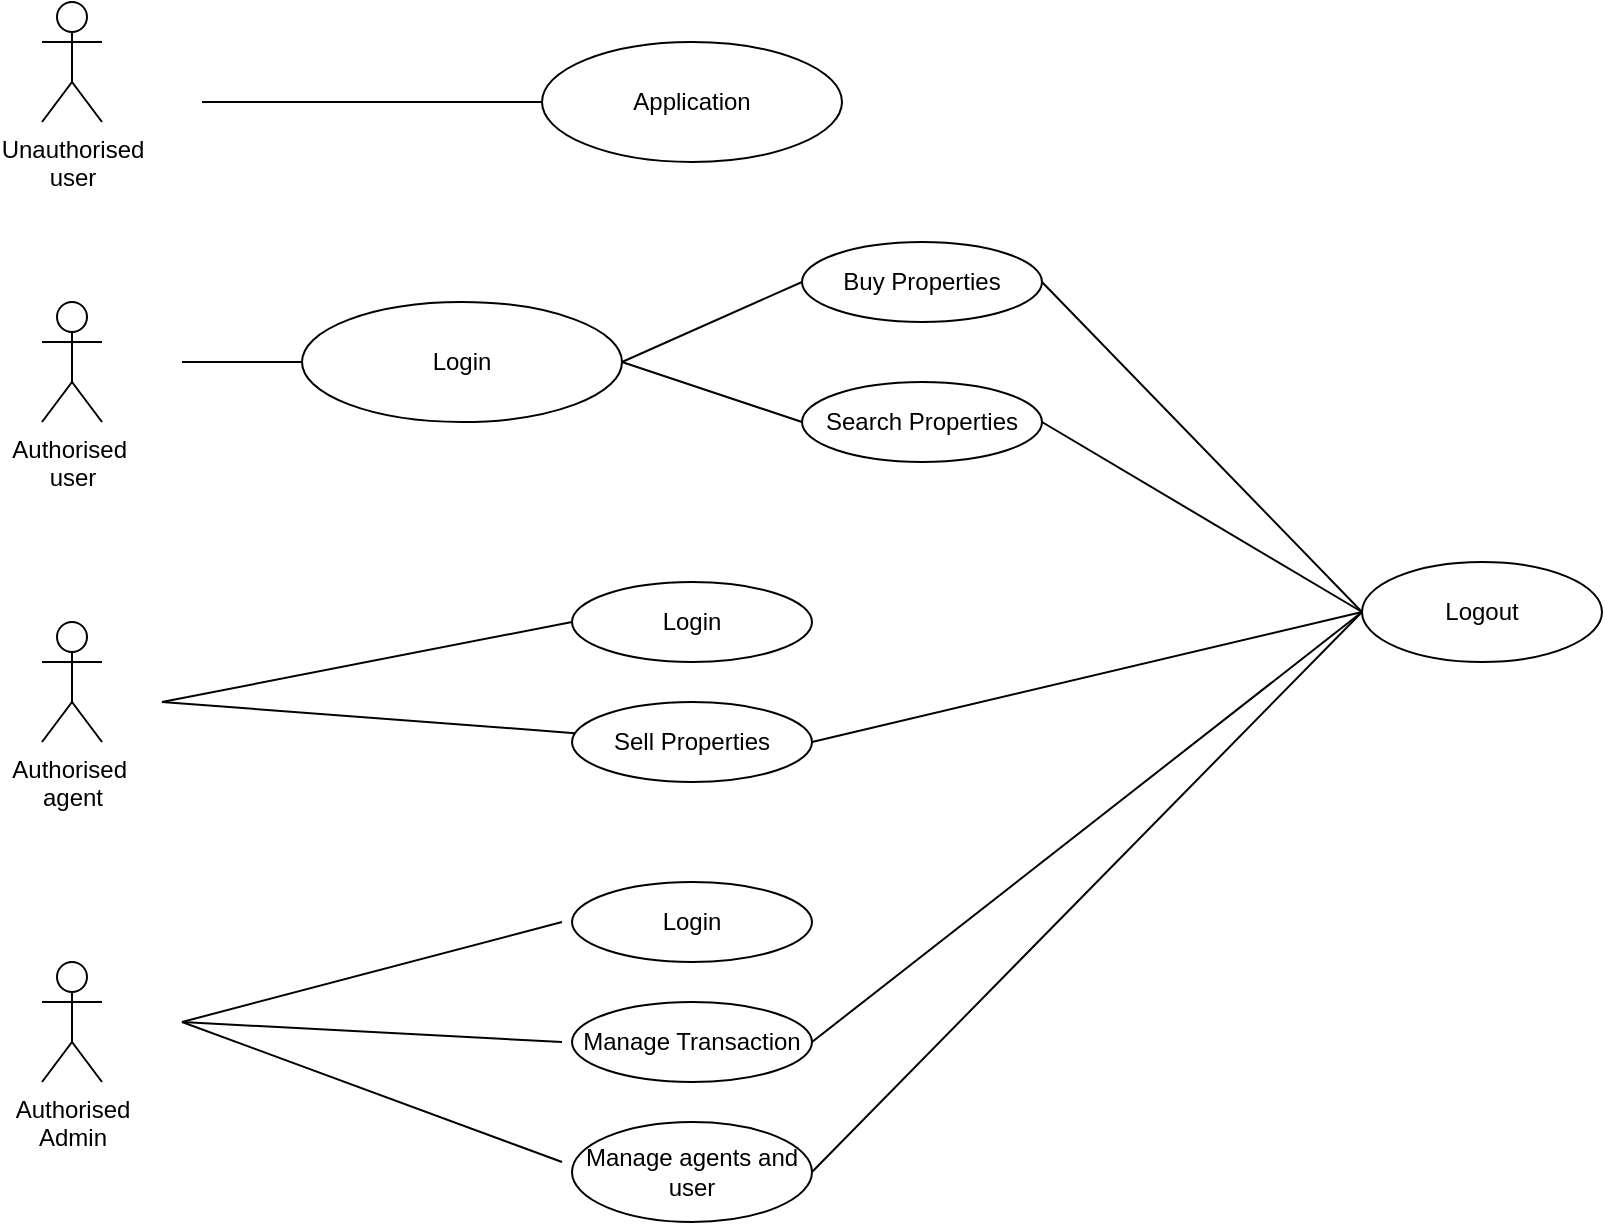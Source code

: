 <mxfile version="24.7.6">
  <diagram name="Page-1" id="u4zIVEgoCjanpbWKE0ge">
    <mxGraphModel dx="1400" dy="696" grid="1" gridSize="10" guides="1" tooltips="1" connect="1" arrows="1" fold="1" page="1" pageScale="1" pageWidth="827" pageHeight="1169" math="0" shadow="0">
      <root>
        <mxCell id="0" />
        <mxCell id="1" parent="0" />
        <mxCell id="KP2GymG8p0y8BQKl5b_l-2" value="Unauthorised&lt;br&gt;user" style="shape=umlActor;verticalLabelPosition=bottom;verticalAlign=top;html=1;outlineConnect=0;" vertex="1" parent="1">
          <mxGeometry x="100" width="30" height="60" as="geometry" />
        </mxCell>
        <mxCell id="KP2GymG8p0y8BQKl5b_l-3" value="Authorised&amp;nbsp;&lt;br&gt;user&lt;div&gt;&lt;br&gt;&lt;/div&gt;" style="shape=umlActor;verticalLabelPosition=bottom;verticalAlign=top;html=1;outlineConnect=0;" vertex="1" parent="1">
          <mxGeometry x="100" y="150" width="30" height="60" as="geometry" />
        </mxCell>
        <mxCell id="KP2GymG8p0y8BQKl5b_l-4" value="Authorised&lt;br&gt;Admin" style="shape=umlActor;verticalLabelPosition=bottom;verticalAlign=top;html=1;outlineConnect=0;" vertex="1" parent="1">
          <mxGeometry x="100" y="480" width="30" height="60" as="geometry" />
        </mxCell>
        <mxCell id="KP2GymG8p0y8BQKl5b_l-5" value="Application" style="ellipse;whiteSpace=wrap;html=1;" vertex="1" parent="1">
          <mxGeometry x="350" y="20" width="150" height="60" as="geometry" />
        </mxCell>
        <mxCell id="KP2GymG8p0y8BQKl5b_l-10" value="Authorised&amp;nbsp;&lt;div&gt;agent&lt;/div&gt;" style="shape=umlActor;verticalLabelPosition=bottom;verticalAlign=top;html=1;outlineConnect=0;" vertex="1" parent="1">
          <mxGeometry x="100" y="310" width="30" height="60" as="geometry" />
        </mxCell>
        <mxCell id="KP2GymG8p0y8BQKl5b_l-11" value="Login" style="ellipse;whiteSpace=wrap;html=1;" vertex="1" parent="1">
          <mxGeometry x="230" y="150" width="160" height="60" as="geometry" />
        </mxCell>
        <mxCell id="KP2GymG8p0y8BQKl5b_l-12" value="Buy Properties" style="ellipse;whiteSpace=wrap;html=1;" vertex="1" parent="1">
          <mxGeometry x="480" y="120" width="120" height="40" as="geometry" />
        </mxCell>
        <mxCell id="KP2GymG8p0y8BQKl5b_l-16" value="Search Properties" style="ellipse;whiteSpace=wrap;html=1;" vertex="1" parent="1">
          <mxGeometry x="480" y="190" width="120" height="40" as="geometry" />
        </mxCell>
        <mxCell id="KP2GymG8p0y8BQKl5b_l-17" value="Login" style="ellipse;whiteSpace=wrap;html=1;" vertex="1" parent="1">
          <mxGeometry x="365" y="290" width="120" height="40" as="geometry" />
        </mxCell>
        <mxCell id="KP2GymG8p0y8BQKl5b_l-18" value="Sell Properties" style="ellipse;whiteSpace=wrap;html=1;" vertex="1" parent="1">
          <mxGeometry x="365" y="350" width="120" height="40" as="geometry" />
        </mxCell>
        <mxCell id="KP2GymG8p0y8BQKl5b_l-19" value="Manage Transaction" style="ellipse;whiteSpace=wrap;html=1;" vertex="1" parent="1">
          <mxGeometry x="365" y="500" width="120" height="40" as="geometry" />
        </mxCell>
        <mxCell id="KP2GymG8p0y8BQKl5b_l-20" value="Manage agents and user" style="ellipse;whiteSpace=wrap;html=1;" vertex="1" parent="1">
          <mxGeometry x="365" y="560" width="120" height="50" as="geometry" />
        </mxCell>
        <mxCell id="KP2GymG8p0y8BQKl5b_l-21" value="Logout" style="ellipse;whiteSpace=wrap;html=1;" vertex="1" parent="1">
          <mxGeometry x="760" y="280" width="120" height="50" as="geometry" />
        </mxCell>
        <mxCell id="KP2GymG8p0y8BQKl5b_l-23" value="" style="endArrow=none;html=1;rounded=0;entryX=0;entryY=0.5;entryDx=0;entryDy=0;" edge="1" parent="1" target="KP2GymG8p0y8BQKl5b_l-5">
          <mxGeometry width="50" height="50" relative="1" as="geometry">
            <mxPoint x="180" y="50" as="sourcePoint" />
            <mxPoint x="240" y="10" as="targetPoint" />
          </mxGeometry>
        </mxCell>
        <mxCell id="KP2GymG8p0y8BQKl5b_l-25" value="" style="endArrow=none;html=1;rounded=0;entryX=0;entryY=0.5;entryDx=0;entryDy=0;" edge="1" parent="1" target="KP2GymG8p0y8BQKl5b_l-11">
          <mxGeometry width="50" height="50" relative="1" as="geometry">
            <mxPoint x="170" y="180" as="sourcePoint" />
            <mxPoint x="310" y="180" as="targetPoint" />
          </mxGeometry>
        </mxCell>
        <mxCell id="KP2GymG8p0y8BQKl5b_l-26" value="" style="endArrow=none;html=1;rounded=0;exitX=1;exitY=0.5;exitDx=0;exitDy=0;entryX=0;entryY=0.5;entryDx=0;entryDy=0;" edge="1" parent="1" source="KP2GymG8p0y8BQKl5b_l-11" target="KP2GymG8p0y8BQKl5b_l-12">
          <mxGeometry width="50" height="50" relative="1" as="geometry">
            <mxPoint x="530" y="190" as="sourcePoint" />
            <mxPoint x="580" y="140" as="targetPoint" />
          </mxGeometry>
        </mxCell>
        <mxCell id="KP2GymG8p0y8BQKl5b_l-27" value="" style="endArrow=none;html=1;rounded=0;exitX=0;exitY=0.5;exitDx=0;exitDy=0;entryX=1;entryY=0.5;entryDx=0;entryDy=0;" edge="1" parent="1" source="KP2GymG8p0y8BQKl5b_l-16" target="KP2GymG8p0y8BQKl5b_l-11">
          <mxGeometry width="50" height="50" relative="1" as="geometry">
            <mxPoint x="450" y="240" as="sourcePoint" />
            <mxPoint x="500" y="190" as="targetPoint" />
          </mxGeometry>
        </mxCell>
        <mxCell id="KP2GymG8p0y8BQKl5b_l-29" value="" style="endArrow=none;html=1;rounded=0;exitX=0;exitY=0.5;exitDx=0;exitDy=0;" edge="1" parent="1" source="KP2GymG8p0y8BQKl5b_l-21">
          <mxGeometry width="50" height="50" relative="1" as="geometry">
            <mxPoint x="690" y="140" as="sourcePoint" />
            <mxPoint x="600" y="140" as="targetPoint" />
          </mxGeometry>
        </mxCell>
        <mxCell id="KP2GymG8p0y8BQKl5b_l-30" value="" style="endArrow=none;html=1;rounded=0;entryX=1;entryY=0.5;entryDx=0;entryDy=0;exitX=0;exitY=0.5;exitDx=0;exitDy=0;" edge="1" parent="1" source="KP2GymG8p0y8BQKl5b_l-21" target="KP2GymG8p0y8BQKl5b_l-16">
          <mxGeometry width="50" height="50" relative="1" as="geometry">
            <mxPoint x="690" y="190" as="sourcePoint" />
            <mxPoint x="610" y="160" as="targetPoint" />
          </mxGeometry>
        </mxCell>
        <mxCell id="KP2GymG8p0y8BQKl5b_l-32" value="" style="endArrow=none;html=1;rounded=0;exitX=0;exitY=0.5;exitDx=0;exitDy=0;" edge="1" parent="1" source="KP2GymG8p0y8BQKl5b_l-17">
          <mxGeometry width="50" height="50" relative="1" as="geometry">
            <mxPoint x="380" y="500" as="sourcePoint" />
            <mxPoint x="160" y="350" as="targetPoint" />
          </mxGeometry>
        </mxCell>
        <mxCell id="KP2GymG8p0y8BQKl5b_l-35" value="" style="endArrow=none;html=1;rounded=0;entryX=1;entryY=0.5;entryDx=0;entryDy=0;exitX=0;exitY=0.5;exitDx=0;exitDy=0;" edge="1" parent="1" source="KP2GymG8p0y8BQKl5b_l-21" target="KP2GymG8p0y8BQKl5b_l-18">
          <mxGeometry width="50" height="50" relative="1" as="geometry">
            <mxPoint x="670" y="450" as="sourcePoint" />
            <mxPoint x="530" y="335" as="targetPoint" />
          </mxGeometry>
        </mxCell>
        <mxCell id="KP2GymG8p0y8BQKl5b_l-36" value="" style="endArrow=none;html=1;rounded=0;" edge="1" parent="1" source="KP2GymG8p0y8BQKl5b_l-18">
          <mxGeometry width="50" height="50" relative="1" as="geometry">
            <mxPoint x="360" y="370" as="sourcePoint" />
            <mxPoint x="160" y="350" as="targetPoint" />
          </mxGeometry>
        </mxCell>
        <mxCell id="KP2GymG8p0y8BQKl5b_l-37" value="Login" style="ellipse;whiteSpace=wrap;html=1;" vertex="1" parent="1">
          <mxGeometry x="365" y="440" width="120" height="40" as="geometry" />
        </mxCell>
        <mxCell id="KP2GymG8p0y8BQKl5b_l-39" value="" style="endArrow=none;html=1;rounded=0;" edge="1" parent="1">
          <mxGeometry width="50" height="50" relative="1" as="geometry">
            <mxPoint x="360" y="460" as="sourcePoint" />
            <mxPoint x="170" y="510" as="targetPoint" />
          </mxGeometry>
        </mxCell>
        <mxCell id="KP2GymG8p0y8BQKl5b_l-40" value="" style="endArrow=none;html=1;rounded=0;" edge="1" parent="1">
          <mxGeometry width="50" height="50" relative="1" as="geometry">
            <mxPoint x="360" y="520" as="sourcePoint" />
            <mxPoint x="170" y="510" as="targetPoint" />
          </mxGeometry>
        </mxCell>
        <mxCell id="KP2GymG8p0y8BQKl5b_l-41" value="" style="endArrow=none;html=1;rounded=0;" edge="1" parent="1">
          <mxGeometry width="50" height="50" relative="1" as="geometry">
            <mxPoint x="360" y="580" as="sourcePoint" />
            <mxPoint x="170" y="510" as="targetPoint" />
          </mxGeometry>
        </mxCell>
        <mxCell id="KP2GymG8p0y8BQKl5b_l-42" value="" style="endArrow=none;html=1;rounded=0;entryX=1;entryY=0.5;entryDx=0;entryDy=0;exitX=0;exitY=0.5;exitDx=0;exitDy=0;" edge="1" parent="1" source="KP2GymG8p0y8BQKl5b_l-21" target="KP2GymG8p0y8BQKl5b_l-19">
          <mxGeometry width="50" height="50" relative="1" as="geometry">
            <mxPoint x="620" y="420" as="sourcePoint" />
            <mxPoint x="495" y="380" as="targetPoint" />
          </mxGeometry>
        </mxCell>
        <mxCell id="KP2GymG8p0y8BQKl5b_l-43" value="" style="endArrow=none;html=1;rounded=0;exitX=0;exitY=0.5;exitDx=0;exitDy=0;entryX=1;entryY=0.5;entryDx=0;entryDy=0;" edge="1" parent="1" source="KP2GymG8p0y8BQKl5b_l-21" target="KP2GymG8p0y8BQKl5b_l-20">
          <mxGeometry width="50" height="50" relative="1" as="geometry">
            <mxPoint x="730" y="330" as="sourcePoint" />
            <mxPoint x="490" y="580" as="targetPoint" />
          </mxGeometry>
        </mxCell>
      </root>
    </mxGraphModel>
  </diagram>
</mxfile>
